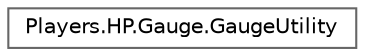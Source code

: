 digraph "Graphical Class Hierarchy"
{
 // LATEX_PDF_SIZE
  bgcolor="transparent";
  edge [fontname=Helvetica,fontsize=10,labelfontname=Helvetica,labelfontsize=10];
  node [fontname=Helvetica,fontsize=10,shape=box,height=0.2,width=0.4];
  rankdir="LR";
  Node0 [id="Node000000",label="Players.HP.Gauge.GaugeUtility",height=0.2,width=0.4,color="grey40", fillcolor="white", style="filled",URL="$classPlayers_1_1HP_1_1Gauge_1_1GaugeUtility.html",tooltip=" "];
}
